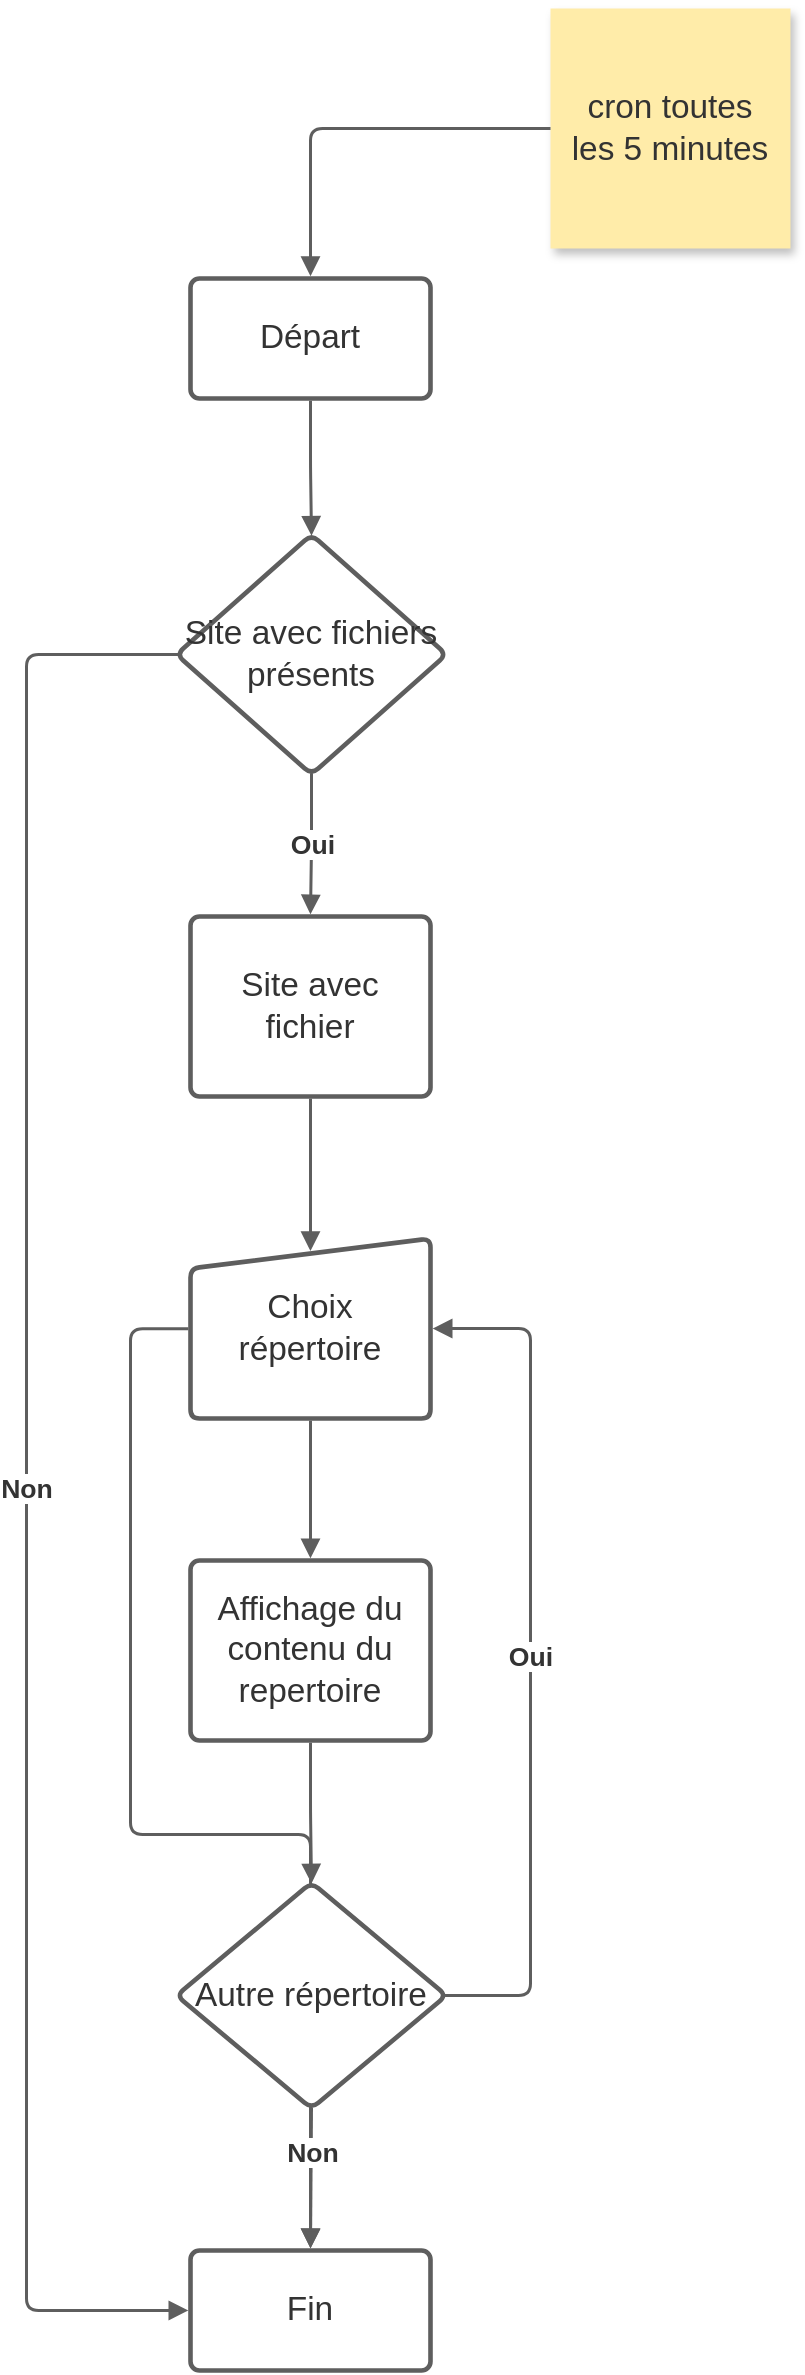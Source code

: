 <mxfile version="21.6.1" type="github">
  <diagram name="Page-1" id="yKXJt1-yKZrtKnPpcSr4">
    <mxGraphModel dx="794" dy="1133" grid="1" gridSize="10" guides="1" tooltips="1" connect="1" arrows="1" fold="1" page="1" pageScale="1" pageWidth="827" pageHeight="1169" math="0" shadow="0">
      <root>
        <mxCell id="0" />
        <mxCell id="1" parent="0" />
        <mxCell id="a4nmMdMJ64nFMSKrA753-3" value="Départ" style="html=1;overflow=block;blockSpacing=1;whiteSpace=wrap;fontSize=16.7;fontColor=#333333;align=center;spacing=3.8;strokeColor=#5e5e5e;strokeOpacity=100;rounded=1;absoluteArcSize=1;arcSize=9;strokeWidth=2.3;lucidId=jf_~ENNJLpJF;" vertex="1" parent="1">
          <mxGeometry x="450" y="210" width="120" height="60" as="geometry" />
        </mxCell>
        <mxCell id="a4nmMdMJ64nFMSKrA753-4" value="Fin" style="html=1;overflow=block;blockSpacing=1;whiteSpace=wrap;fontSize=16.7;fontColor=#333333;align=center;spacing=3.8;strokeColor=#5e5e5e;strokeOpacity=100;rounded=1;absoluteArcSize=1;arcSize=9;strokeWidth=2.3;lucidId=Bf_~R7ApY_z_;" vertex="1" parent="1">
          <mxGeometry x="450" y="1196" width="120" height="60" as="geometry" />
        </mxCell>
        <mxCell id="a4nmMdMJ64nFMSKrA753-5" value="cron toutes les 5 minutes" style="html=1;overflow=block;blockSpacing=1;whiteSpace=wrap;shadow=1;fontSize=16.7;fontColor=#333333;align=center;spacing=9;strokeColor=none;strokeOpacity=100;fillColor=#FFECA9;strokeWidth=0;lucidId=pf_~0ystKE3p;" vertex="1" parent="1">
          <mxGeometry x="630" y="75" width="120" height="120" as="geometry" />
        </mxCell>
        <mxCell id="a4nmMdMJ64nFMSKrA753-6" value="" style="html=1;jettySize=18;whiteSpace=wrap;fontSize=13;strokeColor=#5E5E5E;strokeWidth=1.5;rounded=1;arcSize=12;edgeStyle=orthogonalEdgeStyle;startArrow=none;endArrow=block;endFill=1;exitX=0;exitY=0.5;exitPerimeter=0;entryX=0.5;entryY=-0.019;entryPerimeter=0;lucidId=Rf_~X~6D8Y5-;" edge="1" parent="1" source="a4nmMdMJ64nFMSKrA753-5" target="a4nmMdMJ64nFMSKrA753-3">
          <mxGeometry width="100" height="100" relative="1" as="geometry">
            <Array as="points" />
          </mxGeometry>
        </mxCell>
        <mxCell id="a4nmMdMJ64nFMSKrA753-7" value="Site avec fichier" style="html=1;overflow=block;blockSpacing=1;whiteSpace=wrap;fontSize=16.7;fontColor=#333333;align=center;spacing=9;strokeColor=#5e5e5e;strokeOpacity=100;rounded=1;absoluteArcSize=1;arcSize=9;strokeWidth=2.3;lucidId=Xf_~uhoEr5aA;" vertex="1" parent="1">
          <mxGeometry x="450" y="529" width="120" height="90" as="geometry" />
        </mxCell>
        <mxCell id="a4nmMdMJ64nFMSKrA753-8" value="Site avec fichiers présents" style="html=1;overflow=block;blockSpacing=1;whiteSpace=wrap;rhombus;fontSize=16.7;fontColor=#333333;align=center;spacing=3.8;strokeColor=#5e5e5e;strokeOpacity=100;rounded=1;absoluteArcSize=1;arcSize=9;strokeWidth=2.3;lucidId=1h_~qBykaPww;" vertex="1" parent="1">
          <mxGeometry x="443" y="338" width="135" height="120" as="geometry" />
        </mxCell>
        <mxCell id="a4nmMdMJ64nFMSKrA753-9" value="" style="html=1;jettySize=18;whiteSpace=wrap;fontSize=13;strokeColor=#5E5E5E;strokeWidth=1.5;rounded=1;arcSize=12;edgeStyle=orthogonalEdgeStyle;startArrow=none;endArrow=block;endFill=1;exitX=0.5;exitY=1.019;exitPerimeter=0;entryX=0.5;entryY=0.005;entryPerimeter=0;lucidId=3h_~nZpE4IoY;" edge="1" parent="1" source="a4nmMdMJ64nFMSKrA753-3" target="a4nmMdMJ64nFMSKrA753-8">
          <mxGeometry width="100" height="100" relative="1" as="geometry">
            <Array as="points" />
          </mxGeometry>
        </mxCell>
        <mxCell id="a4nmMdMJ64nFMSKrA753-10" value="" style="html=1;jettySize=18;whiteSpace=wrap;fontSize=13.3;fontColor=#333333;fontStyle=1;align=center;strokeColor=#5E5E5E;strokeWidth=1.5;rounded=1;arcSize=12;edgeStyle=orthogonalEdgeStyle;startArrow=none;endArrow=block;endFill=1;exitX=0.5;exitY=0.995;exitPerimeter=0;entryX=0.5;entryY=-0.012;entryPerimeter=0;lucidId=kp_~hW5s7d3r;" edge="1" parent="1" source="a4nmMdMJ64nFMSKrA753-8" target="a4nmMdMJ64nFMSKrA753-7">
          <mxGeometry width="100" height="100" relative="1" as="geometry">
            <Array as="points" />
          </mxGeometry>
        </mxCell>
        <mxCell id="a4nmMdMJ64nFMSKrA753-11" value="Oui" style="text;html=1;resizable=0;labelBackgroundColor=default;align=center;verticalAlign=middle;fontStyle=1;fontColor=#333333;fontSize=13.3;" vertex="1" parent="a4nmMdMJ64nFMSKrA753-10">
          <mxGeometry relative="1" as="geometry" />
        </mxCell>
        <mxCell id="a4nmMdMJ64nFMSKrA753-12" value="Choix répertoire" style="html=1;overflow=block;blockSpacing=1;whiteSpace=wrap;shape=manualInput;size=15;fontSize=16.7;fontColor=#333333;align=center;spacing=3.8;strokeColor=#5e5e5e;strokeOpacity=100;rounded=1;absoluteArcSize=1;arcSize=9;strokeWidth=2.3;lucidId=Zr_~zFizqX9H;" vertex="1" parent="1">
          <mxGeometry x="450" y="690" width="120" height="90" as="geometry" />
        </mxCell>
        <mxCell id="a4nmMdMJ64nFMSKrA753-13" value="" style="html=1;jettySize=18;whiteSpace=wrap;fontSize=13;strokeColor=#5E5E5E;strokeWidth=1.5;rounded=1;arcSize=12;edgeStyle=orthogonalEdgeStyle;startArrow=none;endArrow=block;endFill=1;exitX=0.5;exitY=1.012;exitPerimeter=0;entryX=0.5;entryY=0.07;entryPerimeter=0;lucidId=gs_~Orw1N5qp;" edge="1" parent="1" source="a4nmMdMJ64nFMSKrA753-7" target="a4nmMdMJ64nFMSKrA753-12">
          <mxGeometry width="100" height="100" relative="1" as="geometry">
            <Array as="points" />
          </mxGeometry>
        </mxCell>
        <mxCell id="a4nmMdMJ64nFMSKrA753-14" value="Affichage du contenu du repertoire" style="html=1;overflow=block;blockSpacing=1;whiteSpace=wrap;fontSize=16.7;fontColor=#333333;align=center;spacing=9;strokeColor=#5e5e5e;strokeOpacity=100;rounded=1;absoluteArcSize=1;arcSize=9;strokeWidth=2.3;lucidId=us_~E_GFHP_-;" vertex="1" parent="1">
          <mxGeometry x="450" y="851" width="120" height="90" as="geometry" />
        </mxCell>
        <mxCell id="a4nmMdMJ64nFMSKrA753-15" value="" style="html=1;jettySize=18;whiteSpace=wrap;fontSize=13;strokeColor=#5E5E5E;strokeWidth=1.5;rounded=1;arcSize=12;edgeStyle=orthogonalEdgeStyle;startArrow=none;endArrow=block;endFill=1;exitX=0.5;exitY=1.012;exitPerimeter=0;entryX=0.5;entryY=-0.012;entryPerimeter=0;lucidId=Cw_~1HuJb6gi;" edge="1" parent="1" source="a4nmMdMJ64nFMSKrA753-12" target="a4nmMdMJ64nFMSKrA753-14">
          <mxGeometry width="100" height="100" relative="1" as="geometry">
            <Array as="points" />
          </mxGeometry>
        </mxCell>
        <mxCell id="a4nmMdMJ64nFMSKrA753-16" value="" style="html=1;jettySize=18;whiteSpace=wrap;fontSize=13;strokeColor=#5E5E5E;strokeWidth=1.5;rounded=1;arcSize=12;edgeStyle=orthogonalEdgeStyle;startArrow=none;endArrow=block;endFill=1;exitX=-0.009;exitY=0.501;exitPerimeter=0;entryX=0.5;entryY=-0.019;entryPerimeter=0;lucidId=3w_~o64lkY.L;" edge="1" parent="1" source="a4nmMdMJ64nFMSKrA753-12" target="a4nmMdMJ64nFMSKrA753-4">
          <mxGeometry width="100" height="100" relative="1" as="geometry">
            <Array as="points">
              <mxPoint x="420" y="735" />
              <mxPoint x="420" y="988" />
              <mxPoint x="510" y="988" />
            </Array>
          </mxGeometry>
        </mxCell>
        <mxCell id="a4nmMdMJ64nFMSKrA753-17" value="Autre répertoire" style="html=1;overflow=block;blockSpacing=1;whiteSpace=wrap;rhombus;fontSize=16.7;fontColor=#333333;align=center;spacing=3.8;strokeColor=#5e5e5e;strokeOpacity=100;rounded=1;absoluteArcSize=1;arcSize=9;strokeWidth=2.3;lucidId=~w_~0iGnQ6Xz;" vertex="1" parent="1">
          <mxGeometry x="443" y="1012" width="135" height="113" as="geometry" />
        </mxCell>
        <mxCell id="a4nmMdMJ64nFMSKrA753-18" value="" style="html=1;jettySize=18;whiteSpace=wrap;fontSize=13.3;fontColor=#333333;fontStyle=1;align=center;strokeColor=#5E5E5E;strokeWidth=1.5;rounded=1;arcSize=12;edgeStyle=orthogonalEdgeStyle;startArrow=none;endArrow=block;endFill=1;exitX=0.993;exitY=0.5;exitPerimeter=0;entryX=1.009;entryY=0.5;entryPerimeter=0;lucidId=Sx_~kHPwdU8K;" edge="1" parent="1" source="a4nmMdMJ64nFMSKrA753-17" target="a4nmMdMJ64nFMSKrA753-12">
          <mxGeometry width="100" height="100" relative="1" as="geometry">
            <Array as="points">
              <mxPoint x="620" y="1069" />
              <mxPoint x="620" y="735" />
            </Array>
          </mxGeometry>
        </mxCell>
        <mxCell id="a4nmMdMJ64nFMSKrA753-19" value="Oui" style="text;html=1;resizable=0;labelBackgroundColor=default;align=center;verticalAlign=middle;fontStyle=1;fontColor=#333333;fontSize=13.3;" vertex="1" parent="a4nmMdMJ64nFMSKrA753-18">
          <mxGeometry relative="1" as="geometry" />
        </mxCell>
        <mxCell id="a4nmMdMJ64nFMSKrA753-20" value="" style="html=1;jettySize=18;whiteSpace=wrap;fontSize=13;strokeColor=#5E5E5E;strokeWidth=1.5;rounded=1;arcSize=12;edgeStyle=orthogonalEdgeStyle;startArrow=none;endArrow=block;endFill=1;exitX=0.5;exitY=1.012;exitPerimeter=0;entryX=0.5;entryY=0.004;entryPerimeter=0;lucidId=Vx_~N79dnMpK;" edge="1" parent="1" source="a4nmMdMJ64nFMSKrA753-14" target="a4nmMdMJ64nFMSKrA753-17">
          <mxGeometry width="100" height="100" relative="1" as="geometry">
            <Array as="points" />
          </mxGeometry>
        </mxCell>
        <mxCell id="a4nmMdMJ64nFMSKrA753-21" value="" style="html=1;jettySize=18;whiteSpace=wrap;fontSize=13.3;fontColor=#333333;fontStyle=1;align=center;strokeColor=#5E5E5E;strokeWidth=1.5;rounded=1;arcSize=12;edgeStyle=orthogonalEdgeStyle;startArrow=none;endArrow=block;endFill=1;exitX=0.5;exitY=0.996;exitPerimeter=0;lucidId=Yx_~yjpr_phs;" edge="1" parent="1" source="a4nmMdMJ64nFMSKrA753-17">
          <mxGeometry width="100" height="100" relative="1" as="geometry">
            <Array as="points" />
            <mxPoint x="510" y="1195" as="targetPoint" />
          </mxGeometry>
        </mxCell>
        <mxCell id="a4nmMdMJ64nFMSKrA753-22" value="Non" style="text;html=1;resizable=0;labelBackgroundColor=default;align=center;verticalAlign=middle;fontStyle=1;fontColor=#333333;fontSize=13.3;" vertex="1" parent="a4nmMdMJ64nFMSKrA753-21">
          <mxGeometry x="-0.36" relative="1" as="geometry" />
        </mxCell>
        <mxCell id="a4nmMdMJ64nFMSKrA753-23" value="" style="html=1;jettySize=18;whiteSpace=wrap;fontSize=13.3;fontColor=#333333;fontStyle=1;align=center;strokeColor=#5E5E5E;strokeWidth=1.5;rounded=1;arcSize=12;edgeStyle=orthogonalEdgeStyle;startArrow=none;endArrow=block;endFill=1;exitX=0.007;exitY=0.5;exitPerimeter=0;entryX=-0.009;entryY=0.5;entryPerimeter=0;lucidId=_x_~2wx20vVe;" edge="1" parent="1" source="a4nmMdMJ64nFMSKrA753-8" target="a4nmMdMJ64nFMSKrA753-4">
          <mxGeometry width="100" height="100" relative="1" as="geometry">
            <Array as="points">
              <mxPoint x="368" y="398" />
              <mxPoint x="368" y="1226" />
            </Array>
          </mxGeometry>
        </mxCell>
        <mxCell id="a4nmMdMJ64nFMSKrA753-24" value="Non" style="text;html=1;resizable=0;labelBackgroundColor=default;align=center;verticalAlign=middle;fontStyle=1;fontColor=#333333;fontSize=13.3;" vertex="1" parent="a4nmMdMJ64nFMSKrA753-23">
          <mxGeometry relative="1" as="geometry" />
        </mxCell>
      </root>
    </mxGraphModel>
  </diagram>
</mxfile>

